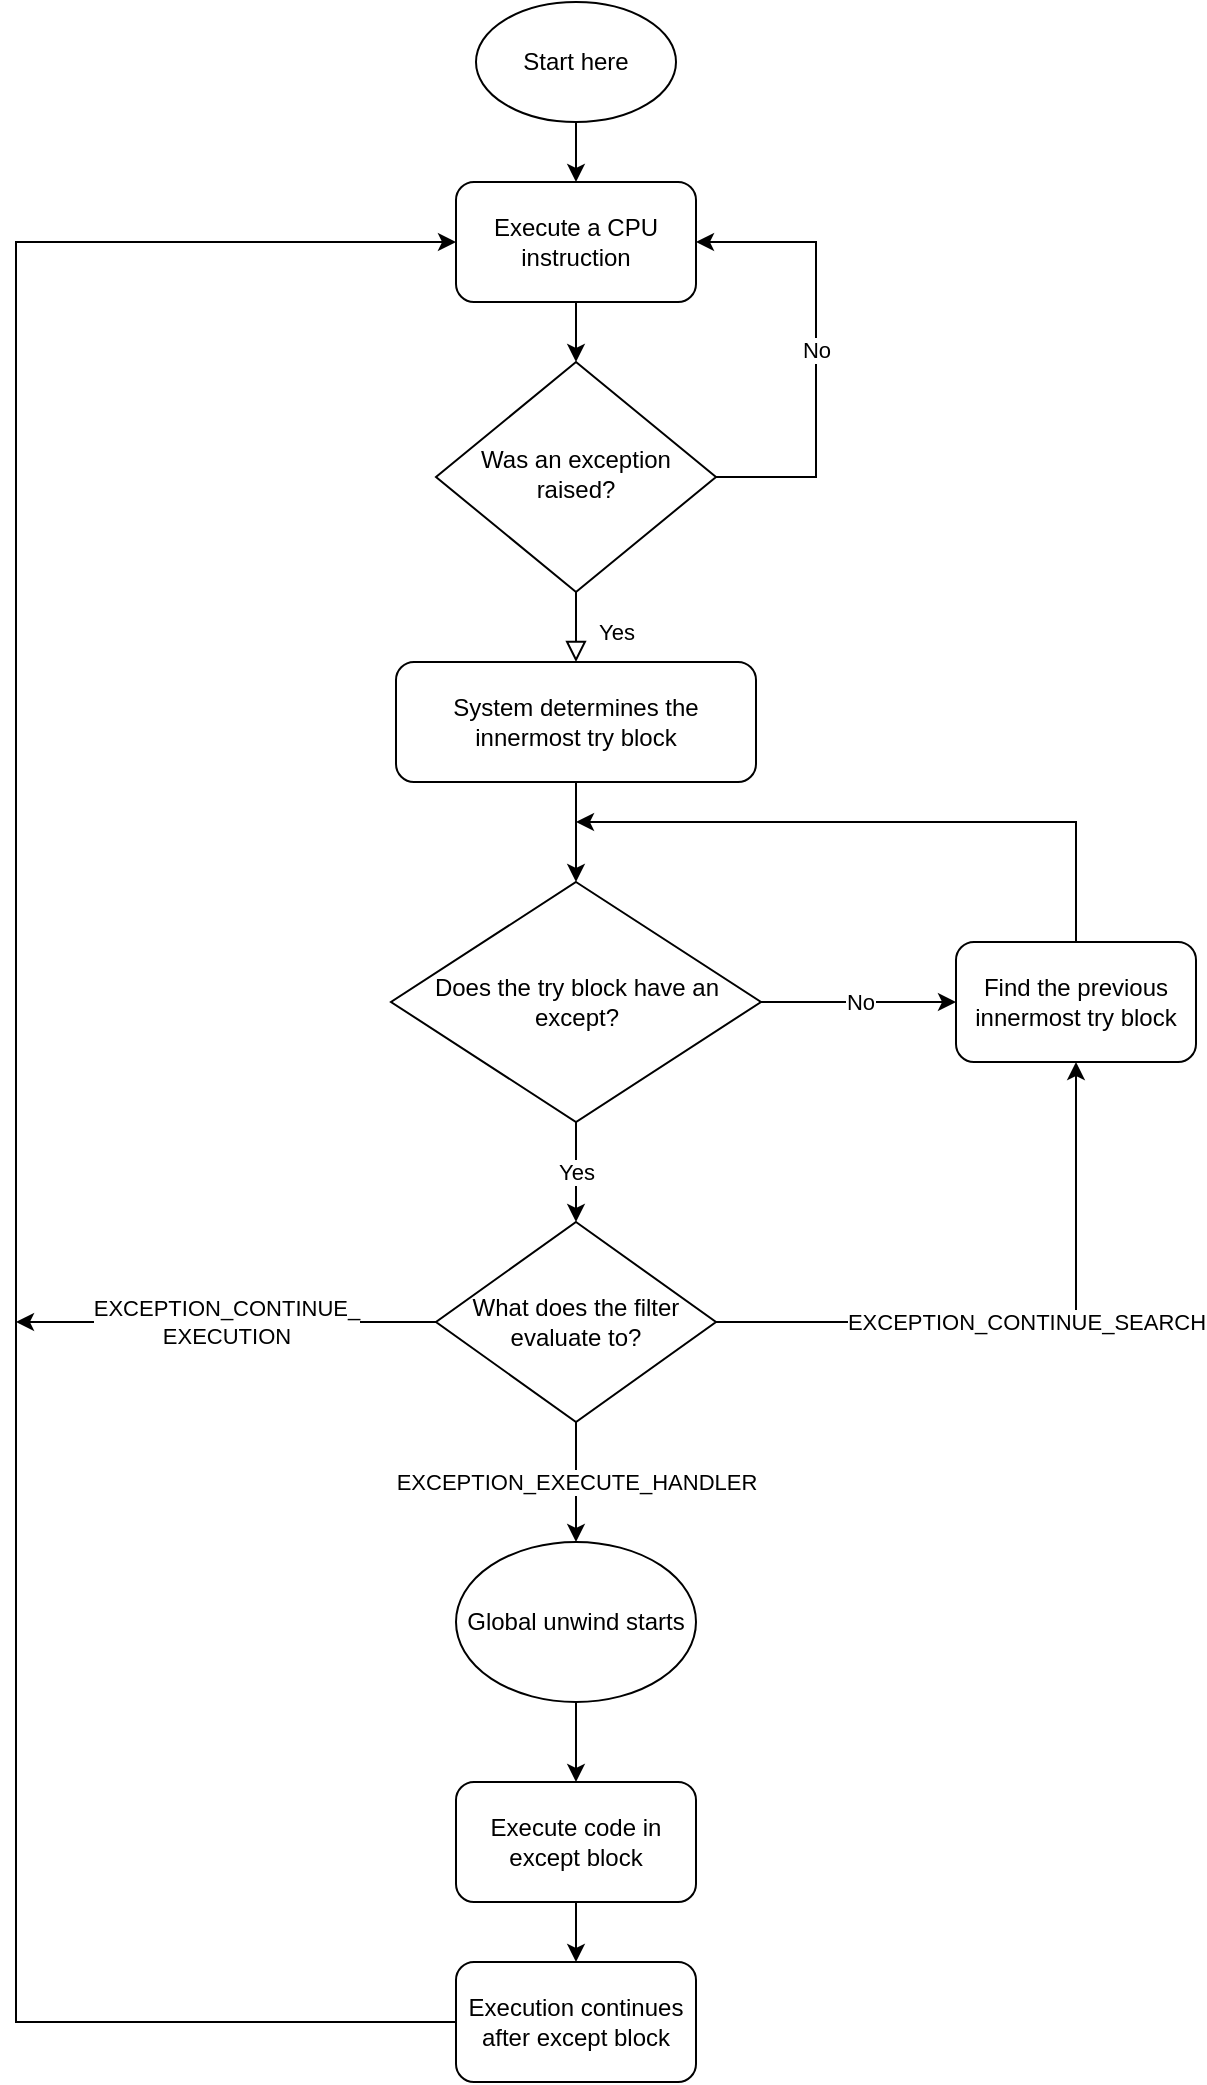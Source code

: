 <mxfile version="21.8.0" type="github">
  <diagram id="C5RBs43oDa-KdzZeNtuy" name="Page-1">
    <mxGraphModel dx="2074" dy="1118" grid="1" gridSize="10" guides="1" tooltips="1" connect="1" arrows="1" fold="1" page="1" pageScale="1" pageWidth="827" pageHeight="1169" math="0" shadow="0">
      <root>
        <mxCell id="WIyWlLk6GJQsqaUBKTNV-0" />
        <mxCell id="WIyWlLk6GJQsqaUBKTNV-1" parent="WIyWlLk6GJQsqaUBKTNV-0" />
        <mxCell id="WIyWlLk6GJQsqaUBKTNV-8" value="Yes" style="rounded=0;html=1;jettySize=auto;orthogonalLoop=1;fontSize=11;endArrow=block;endFill=0;endSize=8;strokeWidth=1;shadow=0;labelBackgroundColor=none;edgeStyle=orthogonalEdgeStyle;" parent="WIyWlLk6GJQsqaUBKTNV-1" source="WIyWlLk6GJQsqaUBKTNV-10" target="WIyWlLk6GJQsqaUBKTNV-11" edge="1">
          <mxGeometry x="0.333" y="20" relative="1" as="geometry">
            <mxPoint as="offset" />
          </mxGeometry>
        </mxCell>
        <mxCell id="OOB-B1braSj_fYtHeOil-5" value="No" style="edgeStyle=orthogonalEdgeStyle;rounded=0;orthogonalLoop=1;jettySize=auto;html=1;exitX=1;exitY=0.5;exitDx=0;exitDy=0;entryX=1;entryY=0.5;entryDx=0;entryDy=0;" edge="1" parent="WIyWlLk6GJQsqaUBKTNV-1" source="WIyWlLk6GJQsqaUBKTNV-10" target="OOB-B1braSj_fYtHeOil-1">
          <mxGeometry relative="1" as="geometry">
            <Array as="points">
              <mxPoint x="490" y="288" />
              <mxPoint x="490" y="170" />
            </Array>
          </mxGeometry>
        </mxCell>
        <mxCell id="WIyWlLk6GJQsqaUBKTNV-10" value="Was an exception raised?" style="rhombus;whiteSpace=wrap;html=1;shadow=0;fontFamily=Helvetica;fontSize=12;align=center;strokeWidth=1;spacing=6;spacingTop=-4;" parent="WIyWlLk6GJQsqaUBKTNV-1" vertex="1">
          <mxGeometry x="300" y="230" width="140" height="115" as="geometry" />
        </mxCell>
        <mxCell id="OOB-B1braSj_fYtHeOil-11" value="" style="edgeStyle=orthogonalEdgeStyle;rounded=0;orthogonalLoop=1;jettySize=auto;html=1;" edge="1" parent="WIyWlLk6GJQsqaUBKTNV-1" source="WIyWlLk6GJQsqaUBKTNV-11" target="OOB-B1braSj_fYtHeOil-10">
          <mxGeometry relative="1" as="geometry" />
        </mxCell>
        <mxCell id="WIyWlLk6GJQsqaUBKTNV-11" value="System determines the innermost try block" style="rounded=1;whiteSpace=wrap;html=1;fontSize=12;glass=0;strokeWidth=1;shadow=0;" parent="WIyWlLk6GJQsqaUBKTNV-1" vertex="1">
          <mxGeometry x="280" y="380" width="180" height="60" as="geometry" />
        </mxCell>
        <mxCell id="OOB-B1braSj_fYtHeOil-4" style="edgeStyle=orthogonalEdgeStyle;rounded=0;orthogonalLoop=1;jettySize=auto;html=1;exitX=0.5;exitY=1;exitDx=0;exitDy=0;entryX=0.5;entryY=0;entryDx=0;entryDy=0;" edge="1" parent="WIyWlLk6GJQsqaUBKTNV-1" source="OOB-B1braSj_fYtHeOil-1" target="WIyWlLk6GJQsqaUBKTNV-10">
          <mxGeometry relative="1" as="geometry" />
        </mxCell>
        <mxCell id="OOB-B1braSj_fYtHeOil-1" value="Execute a CPU instruction" style="rounded=1;whiteSpace=wrap;html=1;" vertex="1" parent="WIyWlLk6GJQsqaUBKTNV-1">
          <mxGeometry x="310" y="140" width="120" height="60" as="geometry" />
        </mxCell>
        <mxCell id="OOB-B1braSj_fYtHeOil-9" value="" style="edgeStyle=orthogonalEdgeStyle;rounded=0;orthogonalLoop=1;jettySize=auto;html=1;" edge="1" parent="WIyWlLk6GJQsqaUBKTNV-1" source="OOB-B1braSj_fYtHeOil-8" target="OOB-B1braSj_fYtHeOil-1">
          <mxGeometry relative="1" as="geometry" />
        </mxCell>
        <mxCell id="OOB-B1braSj_fYtHeOil-8" value="Start here" style="ellipse;whiteSpace=wrap;html=1;" vertex="1" parent="WIyWlLk6GJQsqaUBKTNV-1">
          <mxGeometry x="320" y="50" width="100" height="60" as="geometry" />
        </mxCell>
        <mxCell id="OOB-B1braSj_fYtHeOil-13" value="No" style="edgeStyle=orthogonalEdgeStyle;rounded=0;orthogonalLoop=1;jettySize=auto;html=1;" edge="1" parent="WIyWlLk6GJQsqaUBKTNV-1" source="OOB-B1braSj_fYtHeOil-10" target="OOB-B1braSj_fYtHeOil-12">
          <mxGeometry relative="1" as="geometry" />
        </mxCell>
        <mxCell id="OOB-B1braSj_fYtHeOil-17" value="Yes" style="edgeStyle=orthogonalEdgeStyle;rounded=0;orthogonalLoop=1;jettySize=auto;html=1;" edge="1" parent="WIyWlLk6GJQsqaUBKTNV-1" source="OOB-B1braSj_fYtHeOil-10" target="OOB-B1braSj_fYtHeOil-16">
          <mxGeometry relative="1" as="geometry" />
        </mxCell>
        <mxCell id="OOB-B1braSj_fYtHeOil-10" value="Does the try block have an except?" style="rhombus;whiteSpace=wrap;html=1;" vertex="1" parent="WIyWlLk6GJQsqaUBKTNV-1">
          <mxGeometry x="277.5" y="490" width="185" height="120" as="geometry" />
        </mxCell>
        <mxCell id="OOB-B1braSj_fYtHeOil-15" style="edgeStyle=orthogonalEdgeStyle;rounded=0;orthogonalLoop=1;jettySize=auto;html=1;exitX=0.5;exitY=0;exitDx=0;exitDy=0;" edge="1" parent="WIyWlLk6GJQsqaUBKTNV-1" source="OOB-B1braSj_fYtHeOil-12">
          <mxGeometry relative="1" as="geometry">
            <mxPoint x="370" y="460" as="targetPoint" />
            <Array as="points">
              <mxPoint x="620" y="460" />
              <mxPoint x="370" y="460" />
            </Array>
          </mxGeometry>
        </mxCell>
        <mxCell id="OOB-B1braSj_fYtHeOil-12" value="Find the previous innermost try block" style="rounded=1;whiteSpace=wrap;html=1;" vertex="1" parent="WIyWlLk6GJQsqaUBKTNV-1">
          <mxGeometry x="560" y="520" width="120" height="60" as="geometry" />
        </mxCell>
        <mxCell id="OOB-B1braSj_fYtHeOil-18" value="EXCEPTION_CONTINUE_SEARCH" style="edgeStyle=orthogonalEdgeStyle;rounded=0;orthogonalLoop=1;jettySize=auto;html=1;exitX=1;exitY=0.5;exitDx=0;exitDy=0;entryX=0.5;entryY=1;entryDx=0;entryDy=0;" edge="1" parent="WIyWlLk6GJQsqaUBKTNV-1" source="OOB-B1braSj_fYtHeOil-16" target="OOB-B1braSj_fYtHeOil-12">
          <mxGeometry relative="1" as="geometry" />
        </mxCell>
        <mxCell id="OOB-B1braSj_fYtHeOil-23" value="EXCEPTION_EXECUTE_HANDLER" style="edgeStyle=orthogonalEdgeStyle;rounded=0;orthogonalLoop=1;jettySize=auto;html=1;" edge="1" parent="WIyWlLk6GJQsqaUBKTNV-1" source="OOB-B1braSj_fYtHeOil-16" target="OOB-B1braSj_fYtHeOil-19">
          <mxGeometry relative="1" as="geometry" />
        </mxCell>
        <mxCell id="OOB-B1braSj_fYtHeOil-27" value="EXCEPTION_CONTINUE_&lt;br&gt;EXECUTION" style="edgeStyle=orthogonalEdgeStyle;rounded=0;orthogonalLoop=1;jettySize=auto;html=1;exitX=0;exitY=0.5;exitDx=0;exitDy=0;" edge="1" parent="WIyWlLk6GJQsqaUBKTNV-1" source="OOB-B1braSj_fYtHeOil-16">
          <mxGeometry relative="1" as="geometry">
            <mxPoint x="90" y="710" as="targetPoint" />
          </mxGeometry>
        </mxCell>
        <mxCell id="OOB-B1braSj_fYtHeOil-16" value="What does the filter evaluate to?" style="rhombus;whiteSpace=wrap;html=1;" vertex="1" parent="WIyWlLk6GJQsqaUBKTNV-1">
          <mxGeometry x="300" y="660" width="140" height="100" as="geometry" />
        </mxCell>
        <mxCell id="OOB-B1braSj_fYtHeOil-24" value="" style="edgeStyle=orthogonalEdgeStyle;rounded=0;orthogonalLoop=1;jettySize=auto;html=1;" edge="1" parent="WIyWlLk6GJQsqaUBKTNV-1" source="OOB-B1braSj_fYtHeOil-19" target="OOB-B1braSj_fYtHeOil-20">
          <mxGeometry relative="1" as="geometry" />
        </mxCell>
        <mxCell id="OOB-B1braSj_fYtHeOil-19" value="Global unwind starts" style="ellipse;whiteSpace=wrap;html=1;" vertex="1" parent="WIyWlLk6GJQsqaUBKTNV-1">
          <mxGeometry x="310" y="820" width="120" height="80" as="geometry" />
        </mxCell>
        <mxCell id="OOB-B1braSj_fYtHeOil-25" value="" style="edgeStyle=orthogonalEdgeStyle;rounded=0;orthogonalLoop=1;jettySize=auto;html=1;" edge="1" parent="WIyWlLk6GJQsqaUBKTNV-1" source="OOB-B1braSj_fYtHeOil-20" target="OOB-B1braSj_fYtHeOil-21">
          <mxGeometry relative="1" as="geometry" />
        </mxCell>
        <mxCell id="OOB-B1braSj_fYtHeOil-20" value="Execute code in except block" style="rounded=1;whiteSpace=wrap;html=1;" vertex="1" parent="WIyWlLk6GJQsqaUBKTNV-1">
          <mxGeometry x="310" y="940" width="120" height="60" as="geometry" />
        </mxCell>
        <mxCell id="OOB-B1braSj_fYtHeOil-26" style="edgeStyle=orthogonalEdgeStyle;rounded=0;orthogonalLoop=1;jettySize=auto;html=1;exitX=0;exitY=0.5;exitDx=0;exitDy=0;entryX=0;entryY=0.5;entryDx=0;entryDy=0;" edge="1" parent="WIyWlLk6GJQsqaUBKTNV-1" source="OOB-B1braSj_fYtHeOil-21" target="OOB-B1braSj_fYtHeOil-1">
          <mxGeometry relative="1" as="geometry">
            <Array as="points">
              <mxPoint x="90" y="1060" />
              <mxPoint x="90" y="170" />
            </Array>
          </mxGeometry>
        </mxCell>
        <mxCell id="OOB-B1braSj_fYtHeOil-21" value="Execution continues after except block" style="rounded=1;whiteSpace=wrap;html=1;" vertex="1" parent="WIyWlLk6GJQsqaUBKTNV-1">
          <mxGeometry x="310" y="1030" width="120" height="60" as="geometry" />
        </mxCell>
      </root>
    </mxGraphModel>
  </diagram>
</mxfile>
